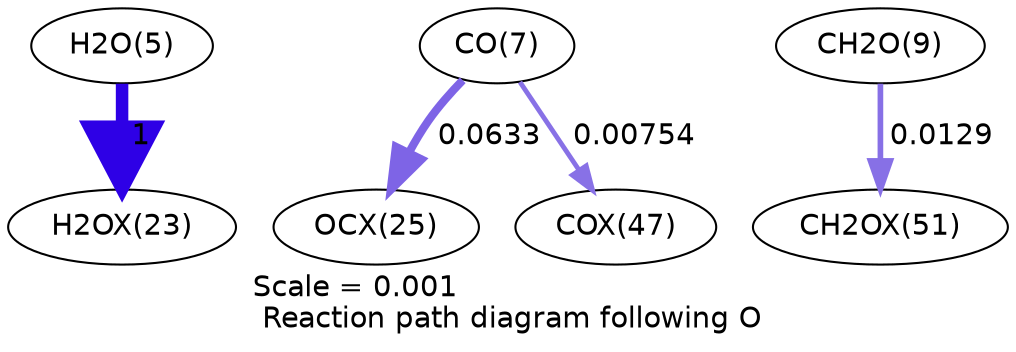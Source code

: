 digraph reaction_paths {
center=1;
s7 -> s38[fontname="Helvetica", penwidth=6, arrowsize=3, color="0.7, 1.5, 0.9"
, label=" 1"];
s9 -> s40[fontname="Helvetica", penwidth=3.92, arrowsize=1.96, color="0.7, 0.563, 0.9"
, label=" 0.0633"];
s9 -> s46[fontname="Helvetica", penwidth=2.31, arrowsize=1.15, color="0.7, 0.508, 0.9"
, label=" 0.00754"];
s11 -> s49[fontname="Helvetica", penwidth=2.72, arrowsize=1.36, color="0.7, 0.513, 0.9"
, label=" 0.0129"];
s7 [ fontname="Helvetica", label="H2O(5)"];
s9 [ fontname="Helvetica", label="CO(7)"];
s11 [ fontname="Helvetica", label="CH2O(9)"];
s38 [ fontname="Helvetica", label="H2OX(23)"];
s40 [ fontname="Helvetica", label="OCX(25)"];
s46 [ fontname="Helvetica", label="COX(47)"];
s49 [ fontname="Helvetica", label="CH2OX(51)"];
 label = "Scale = 0.001\l Reaction path diagram following O";
 fontname = "Helvetica";
}
